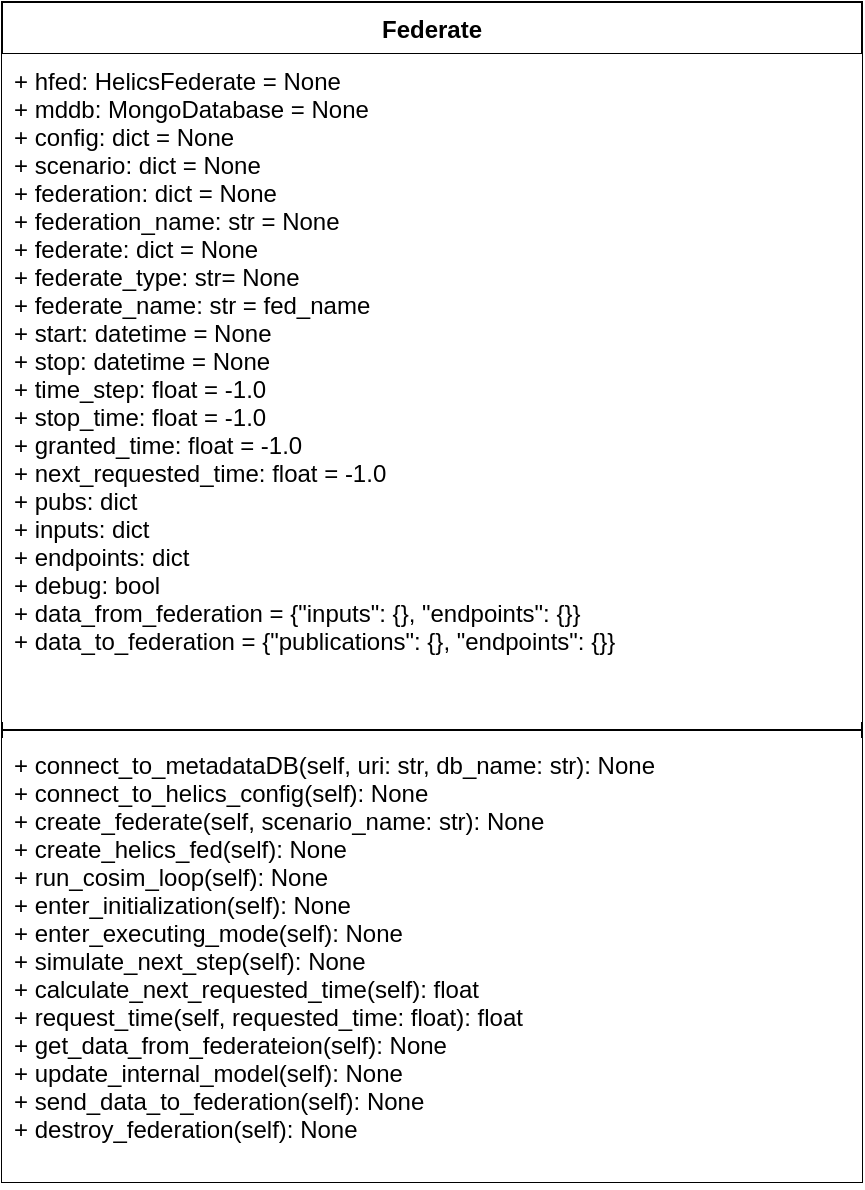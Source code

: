 <mxfile>
    <diagram id="vJ1m-05t7oFOnyErlR1Q" name="Page-1">
        <mxGraphModel dx="646" dy="669" grid="1" gridSize="10" guides="1" tooltips="1" connect="1" arrows="1" fold="1" page="1" pageScale="1" pageWidth="10000" pageHeight="10000" math="0" shadow="0">
            <root>
                <mxCell id="0"/>
                <mxCell id="1" parent="0"/>
                <mxCell id="2" value="Federate" style="swimlane;fontStyle=1;align=center;verticalAlign=top;childLayout=stackLayout;horizontal=1;startSize=26;horizontalStack=0;resizeParent=1;resizeParentMax=0;resizeLast=0;collapsible=1;marginBottom=0;" parent="1" vertex="1">
                    <mxGeometry x="310" y="150" width="430" height="590" as="geometry"/>
                </mxCell>
                <mxCell id="3" value="+ hfed: HelicsFederate = None&#10;+ mddb: MongoDatabase = None&#10;+ config: dict = None&#10;+ scenario: dict = None&#10;+ federation: dict = None&#10;+ federation_name: str = None&#10;+ federate: dict = None&#10;+ federate_type: str= None&#10;+ federate_name: str = fed_name&#10;+ start: datetime = None&#10;+ stop: datetime = None&#10;+ time_step: float = -1.0&#10;+ stop_time: float = -1.0&#10;+ granted_time: float = -1.0&#10;+ next_requested_time: float = -1.0&#10;+ pubs: dict&#10;+ inputs: dict&#10;+ endpoints: dict&#10;+ debug: bool&#10;+ data_from_federation = {&quot;inputs&quot;: {}, &quot;endpoints&quot;: {}}&#10;+ data_to_federation = {&quot;publications&quot;: {}, &quot;endpoints&quot;: {}}&#10;&#10;&#10;" style="text;strokeColor=none;fillColor=#FFFFFF;align=left;verticalAlign=top;spacingLeft=4;spacingRight=4;overflow=hidden;rotatable=0;points=[[0,0.5],[1,0.5]];portConstraint=eastwest;fontColor=#000000;labelBackgroundColor=#ffffff;" parent="2" vertex="1">
                    <mxGeometry y="26" width="430" height="334" as="geometry"/>
                </mxCell>
                <mxCell id="4" value="" style="line;strokeWidth=1;fillColor=none;align=left;verticalAlign=middle;spacingTop=-1;spacingLeft=3;spacingRight=3;rotatable=0;labelPosition=right;points=[];portConstraint=eastwest;strokeColor=inherit;" parent="2" vertex="1">
                    <mxGeometry y="360" width="430" height="8" as="geometry"/>
                </mxCell>
                <mxCell id="5" value="+ connect_to_metadataDB(self, uri: str, db_name: str): None&#10;+ connect_to_helics_config(self): None&#10;+ create_federate(self, scenario_name: str): None&#10;+ create_helics_fed(self): None&#10;+ run_cosim_loop(self): None&#10;+ enter_initialization(self): None&#10;+ enter_executing_mode(self): None&#10;+ simulate_next_step(self): None&#10;+ calculate_next_requested_time(self): float&#10;+ request_time(self, requested_time: float): float&#10;+ get_data_from_federateion(self): None&#10;+ update_internal_model(self): None&#10;+ send_data_to_federation(self): None&#10;+ destroy_federation(self): None" style="text;strokeColor=none;fillColor=#FFFFFF;align=left;verticalAlign=top;spacingLeft=4;spacingRight=4;overflow=hidden;rotatable=0;points=[[0,0.5],[1,0.5]];portConstraint=eastwest;fontColor=#000000;labelBackgroundColor=#ffffff;" parent="2" vertex="1">
                    <mxGeometry y="368" width="430" height="222" as="geometry"/>
                </mxCell>
            </root>
        </mxGraphModel>
    </diagram>
</mxfile>
